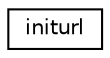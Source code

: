 digraph "Graphical Class Hierarchy"
{
  edge [fontname="Helvetica",fontsize="10",labelfontname="Helvetica",labelfontsize="10"];
  node [fontname="Helvetica",fontsize="10",shape=record];
  rankdir="LR";
  Node0 [label="initurl",height=0.2,width=0.4,color="black", fillcolor="white", style="filled",URL="$structiniturl.html"];
}

